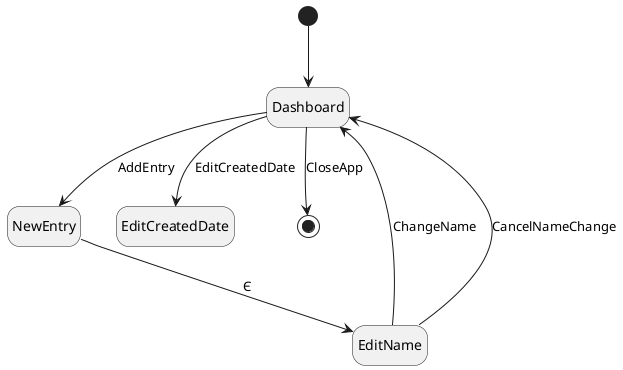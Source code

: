 @startuml
hide empty description

[*] --> Dashboard

Dashboard --> NewEntry : AddEntry
Dashboard --> EditCreatedDate : EditCreatedDate
Dashboard --> [*] : CloseApp

NewEntry --> EditName : Є

EditName --> Dashboard : ChangeName
EditName --> Dashboard : CancelNameChange

@enduml
